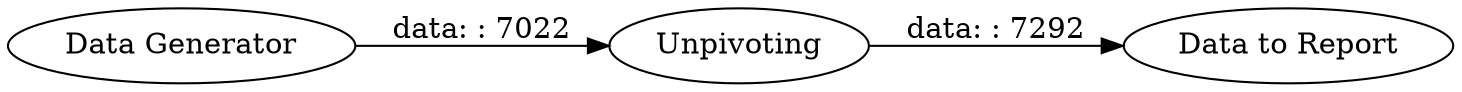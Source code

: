 digraph {
	"4854306993517325903_1" [label="Data Generator"]
	"4854306993517325903_2" [label=Unpivoting]
	"4854306993517325903_3" [label="Data to Report"]
	"4854306993517325903_1" -> "4854306993517325903_2" [label="data: : 7022"]
	"4854306993517325903_2" -> "4854306993517325903_3" [label="data: : 7292"]
	rankdir=LR
}
